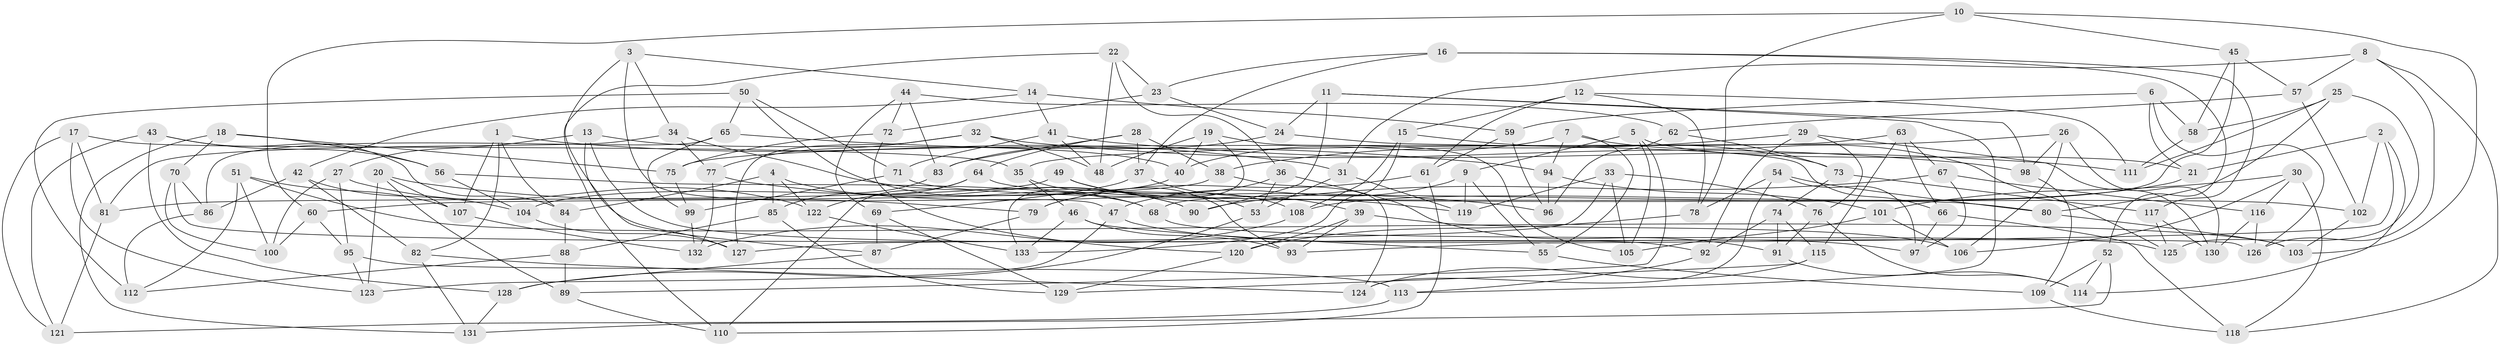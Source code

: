 // Generated by graph-tools (version 1.1) at 2025/50/03/09/25 03:50:48]
// undirected, 133 vertices, 266 edges
graph export_dot {
graph [start="1"]
  node [color=gray90,style=filled];
  1;
  2;
  3;
  4;
  5;
  6;
  7;
  8;
  9;
  10;
  11;
  12;
  13;
  14;
  15;
  16;
  17;
  18;
  19;
  20;
  21;
  22;
  23;
  24;
  25;
  26;
  27;
  28;
  29;
  30;
  31;
  32;
  33;
  34;
  35;
  36;
  37;
  38;
  39;
  40;
  41;
  42;
  43;
  44;
  45;
  46;
  47;
  48;
  49;
  50;
  51;
  52;
  53;
  54;
  55;
  56;
  57;
  58;
  59;
  60;
  61;
  62;
  63;
  64;
  65;
  66;
  67;
  68;
  69;
  70;
  71;
  72;
  73;
  74;
  75;
  76;
  77;
  78;
  79;
  80;
  81;
  82;
  83;
  84;
  85;
  86;
  87;
  88;
  89;
  90;
  91;
  92;
  93;
  94;
  95;
  96;
  97;
  98;
  99;
  100;
  101;
  102;
  103;
  104;
  105;
  106;
  107;
  108;
  109;
  110;
  111;
  112;
  113;
  114;
  115;
  116;
  117;
  118;
  119;
  120;
  121;
  122;
  123;
  124;
  125;
  126;
  127;
  128;
  129;
  130;
  131;
  132;
  133;
  1 -- 31;
  1 -- 84;
  1 -- 82;
  1 -- 107;
  2 -- 21;
  2 -- 93;
  2 -- 114;
  2 -- 102;
  3 -- 34;
  3 -- 87;
  3 -- 14;
  3 -- 47;
  4 -- 85;
  4 -- 90;
  4 -- 122;
  4 -- 84;
  5 -- 9;
  5 -- 21;
  5 -- 89;
  5 -- 105;
  6 -- 59;
  6 -- 58;
  6 -- 21;
  6 -- 126;
  7 -- 125;
  7 -- 40;
  7 -- 94;
  7 -- 55;
  8 -- 126;
  8 -- 118;
  8 -- 31;
  8 -- 57;
  9 -- 55;
  9 -- 119;
  9 -- 47;
  10 -- 45;
  10 -- 60;
  10 -- 78;
  10 -- 103;
  11 -- 90;
  11 -- 113;
  11 -- 24;
  11 -- 98;
  12 -- 61;
  12 -- 15;
  12 -- 78;
  12 -- 111;
  13 -- 27;
  13 -- 92;
  13 -- 40;
  13 -- 127;
  14 -- 42;
  14 -- 41;
  14 -- 59;
  15 -- 73;
  15 -- 133;
  15 -- 108;
  16 -- 37;
  16 -- 23;
  16 -- 52;
  16 -- 117;
  17 -- 121;
  17 -- 123;
  17 -- 81;
  17 -- 35;
  18 -- 131;
  18 -- 75;
  18 -- 56;
  18 -- 70;
  19 -- 105;
  19 -- 40;
  19 -- 48;
  19 -- 133;
  20 -- 123;
  20 -- 79;
  20 -- 89;
  20 -- 107;
  21 -- 108;
  22 -- 36;
  22 -- 48;
  22 -- 23;
  22 -- 110;
  23 -- 24;
  23 -- 72;
  24 -- 66;
  24 -- 83;
  25 -- 125;
  25 -- 58;
  25 -- 111;
  25 -- 80;
  26 -- 130;
  26 -- 106;
  26 -- 35;
  26 -- 98;
  27 -- 100;
  27 -- 95;
  27 -- 122;
  28 -- 37;
  28 -- 64;
  28 -- 83;
  28 -- 38;
  29 -- 38;
  29 -- 92;
  29 -- 130;
  29 -- 76;
  30 -- 116;
  30 -- 118;
  30 -- 101;
  30 -- 106;
  31 -- 119;
  31 -- 53;
  32 -- 48;
  32 -- 127;
  32 -- 77;
  32 -- 98;
  33 -- 119;
  33 -- 76;
  33 -- 105;
  33 -- 127;
  34 -- 81;
  34 -- 77;
  34 -- 90;
  35 -- 46;
  35 -- 93;
  36 -- 79;
  36 -- 91;
  36 -- 53;
  37 -- 69;
  37 -- 39;
  38 -- 124;
  38 -- 60;
  39 -- 93;
  39 -- 120;
  39 -- 106;
  40 -- 104;
  41 -- 71;
  41 -- 48;
  41 -- 111;
  42 -- 86;
  42 -- 82;
  42 -- 104;
  43 -- 128;
  43 -- 84;
  43 -- 121;
  43 -- 56;
  44 -- 69;
  44 -- 72;
  44 -- 83;
  44 -- 62;
  45 -- 58;
  45 -- 57;
  45 -- 68;
  46 -- 133;
  46 -- 55;
  46 -- 93;
  47 -- 97;
  47 -- 123;
  49 -- 108;
  49 -- 119;
  49 -- 53;
  49 -- 81;
  50 -- 68;
  50 -- 71;
  50 -- 112;
  50 -- 65;
  51 -- 100;
  51 -- 112;
  51 -- 103;
  51 -- 107;
  52 -- 109;
  52 -- 131;
  52 -- 114;
  53 -- 128;
  54 -- 78;
  54 -- 97;
  54 -- 80;
  54 -- 124;
  55 -- 109;
  56 -- 104;
  56 -- 68;
  57 -- 102;
  57 -- 62;
  58 -- 111;
  59 -- 96;
  59 -- 61;
  60 -- 100;
  60 -- 95;
  61 -- 79;
  61 -- 110;
  62 -- 73;
  62 -- 96;
  63 -- 75;
  63 -- 66;
  63 -- 115;
  63 -- 67;
  64 -- 110;
  64 -- 122;
  64 -- 102;
  65 -- 86;
  65 -- 94;
  65 -- 99;
  66 -- 97;
  66 -- 118;
  67 -- 97;
  67 -- 90;
  67 -- 116;
  68 -- 125;
  69 -- 129;
  69 -- 87;
  70 -- 126;
  70 -- 86;
  70 -- 100;
  71 -- 99;
  71 -- 80;
  72 -- 75;
  72 -- 120;
  73 -- 117;
  73 -- 74;
  74 -- 92;
  74 -- 115;
  74 -- 91;
  75 -- 99;
  76 -- 91;
  76 -- 114;
  77 -- 96;
  77 -- 132;
  78 -- 120;
  79 -- 87;
  80 -- 103;
  81 -- 121;
  82 -- 131;
  82 -- 124;
  83 -- 85;
  84 -- 88;
  85 -- 129;
  85 -- 88;
  86 -- 112;
  87 -- 128;
  88 -- 112;
  88 -- 89;
  89 -- 110;
  91 -- 114;
  92 -- 113;
  94 -- 96;
  94 -- 101;
  95 -- 113;
  95 -- 123;
  98 -- 109;
  99 -- 132;
  101 -- 105;
  101 -- 106;
  102 -- 103;
  104 -- 127;
  107 -- 132;
  108 -- 132;
  109 -- 118;
  113 -- 121;
  115 -- 124;
  115 -- 129;
  116 -- 126;
  116 -- 130;
  117 -- 130;
  117 -- 125;
  120 -- 129;
  122 -- 133;
  128 -- 131;
}
